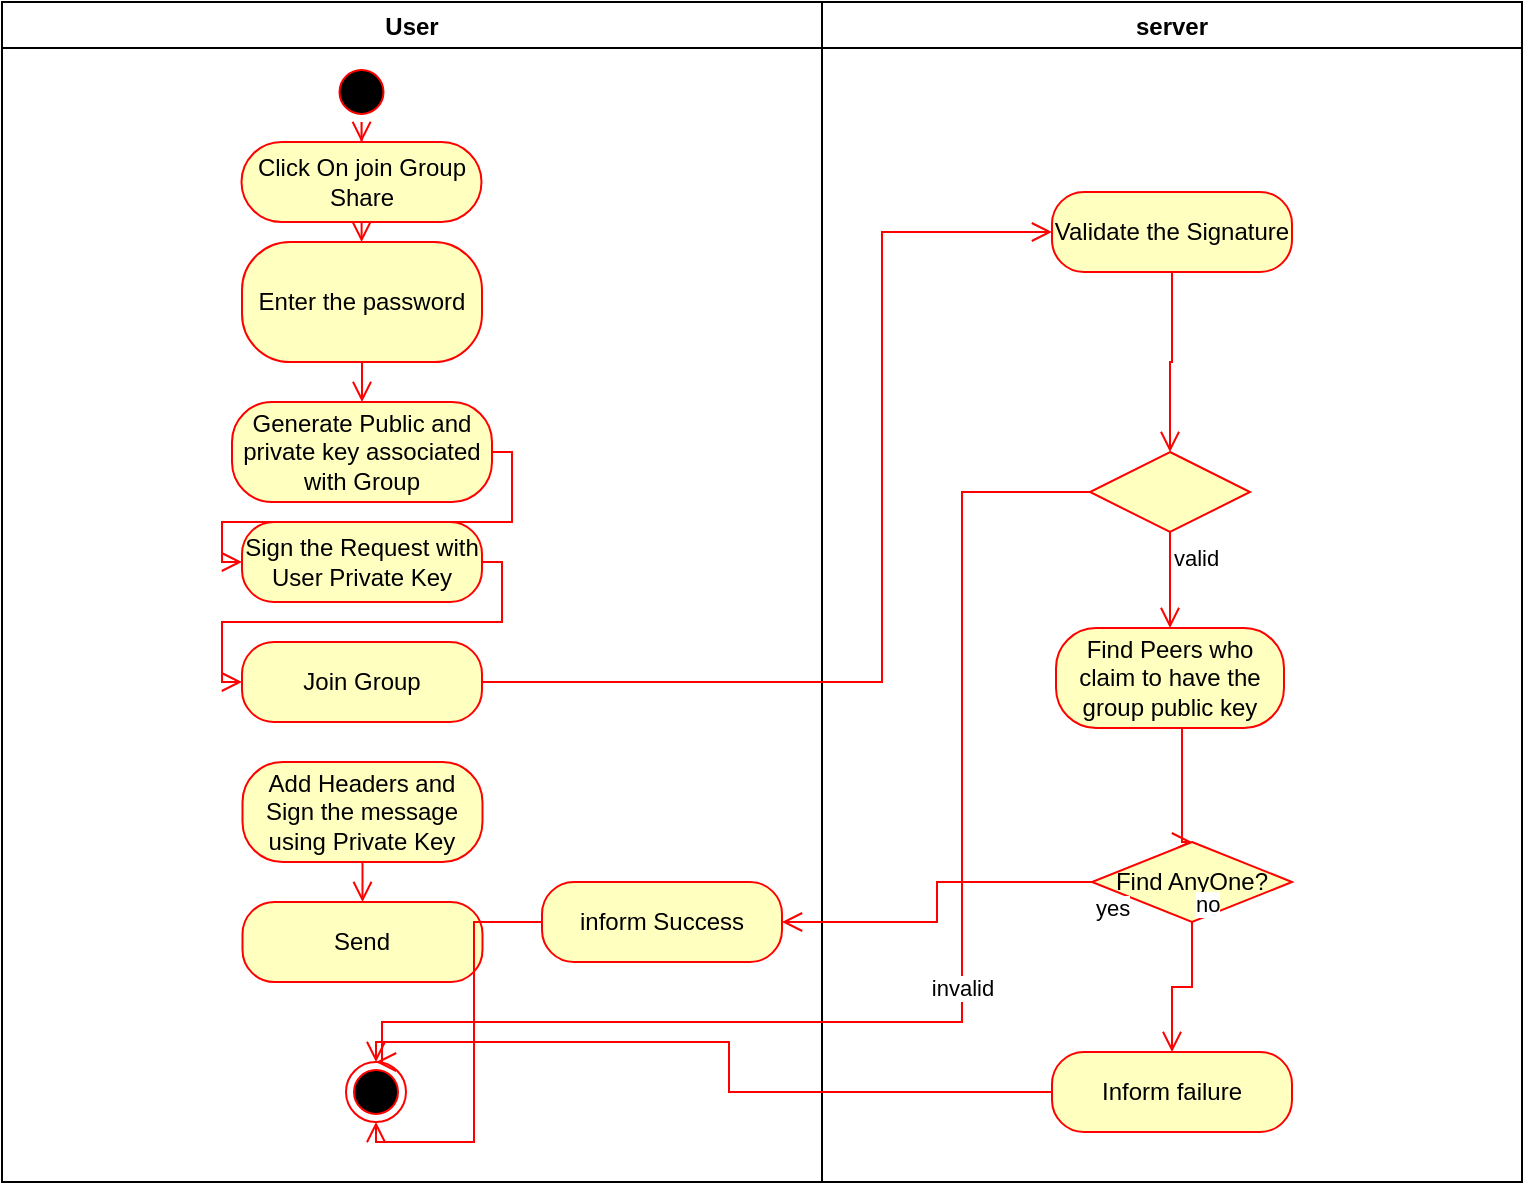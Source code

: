 <mxfile version="26.0.7">
  <diagram name="Page-1" id="2O54he_iV0tcfqrj9Db2">
    <mxGraphModel dx="1590" dy="922" grid="1" gridSize="10" guides="1" tooltips="1" connect="1" arrows="1" fold="1" page="1" pageScale="1" pageWidth="850" pageHeight="1100" math="0" shadow="0">
      <root>
        <mxCell id="0" />
        <mxCell id="1" parent="0" />
        <mxCell id="TpiMZ8z6lbcMxNbBs4mE-25" value="User" style="swimlane;" parent="1" vertex="1">
          <mxGeometry x="190" y="40" width="410" height="590" as="geometry" />
        </mxCell>
        <mxCell id="TpiMZ8z6lbcMxNbBs4mE-26" value="" style="ellipse;html=1;shape=startState;fillColor=#000000;strokeColor=#ff0000;" parent="TpiMZ8z6lbcMxNbBs4mE-25" vertex="1">
          <mxGeometry x="164.75" y="30" width="30" height="30" as="geometry" />
        </mxCell>
        <mxCell id="TpiMZ8z6lbcMxNbBs4mE-27" value="" style="edgeStyle=orthogonalEdgeStyle;html=1;verticalAlign=bottom;endArrow=open;endSize=8;strokeColor=#ff0000;rounded=0;entryX=0.5;entryY=0;entryDx=0;entryDy=0;" parent="TpiMZ8z6lbcMxNbBs4mE-25" source="TpiMZ8z6lbcMxNbBs4mE-26" target="TpiMZ8z6lbcMxNbBs4mE-28" edge="1">
          <mxGeometry relative="1" as="geometry">
            <mxPoint x="179.75" y="130" as="targetPoint" />
          </mxGeometry>
        </mxCell>
        <mxCell id="TpiMZ8z6lbcMxNbBs4mE-28" value="Click On join Group Share" style="rounded=1;whiteSpace=wrap;html=1;arcSize=50;fontColor=#000000;fillColor=#ffffc0;strokeColor=#ff0000;" parent="TpiMZ8z6lbcMxNbBs4mE-25" vertex="1">
          <mxGeometry x="119.75" y="70" width="120" height="40" as="geometry" />
        </mxCell>
        <mxCell id="TpiMZ8z6lbcMxNbBs4mE-29" value="" style="edgeStyle=orthogonalEdgeStyle;html=1;verticalAlign=bottom;endArrow=open;endSize=8;strokeColor=#ff0000;rounded=0;entryX=0.5;entryY=0;entryDx=0;entryDy=0;" parent="TpiMZ8z6lbcMxNbBs4mE-25" source="TpiMZ8z6lbcMxNbBs4mE-28" target="TpiMZ8z6lbcMxNbBs4mE-30" edge="1">
          <mxGeometry relative="1" as="geometry">
            <mxPoint x="179.75" y="260" as="targetPoint" />
            <Array as="points" />
          </mxGeometry>
        </mxCell>
        <mxCell id="TpiMZ8z6lbcMxNbBs4mE-30" value="Enter the password " style="rounded=1;whiteSpace=wrap;html=1;arcSize=40;fontColor=#000000;fillColor=#ffffc0;strokeColor=#ff0000;" parent="TpiMZ8z6lbcMxNbBs4mE-25" vertex="1">
          <mxGeometry x="120" y="120" width="120" height="60" as="geometry" />
        </mxCell>
        <mxCell id="TpiMZ8z6lbcMxNbBs4mE-31" value="" style="edgeStyle=orthogonalEdgeStyle;html=1;verticalAlign=bottom;endArrow=open;endSize=8;strokeColor=#ff0000;rounded=0;entryX=0.5;entryY=0;entryDx=0;entryDy=0;" parent="TpiMZ8z6lbcMxNbBs4mE-25" source="TpiMZ8z6lbcMxNbBs4mE-30" target="TpiMZ8z6lbcMxNbBs4mE-34" edge="1">
          <mxGeometry relative="1" as="geometry">
            <mxPoint x="180" y="260" as="targetPoint" />
            <Array as="points" />
          </mxGeometry>
        </mxCell>
        <mxCell id="DbU4vVNVeQuLeiw8wJ58-33" style="edgeStyle=orthogonalEdgeStyle;html=1;verticalAlign=bottom;endArrow=open;endSize=8;strokeColor=#ff0000;rounded=0;entryX=0;entryY=0.5;entryDx=0;entryDy=0;exitX=1;exitY=0.5;exitDx=0;exitDy=0;" edge="1" parent="TpiMZ8z6lbcMxNbBs4mE-25" source="TpiMZ8z6lbcMxNbBs4mE-34" target="DbU4vVNVeQuLeiw8wJ58-32">
          <mxGeometry relative="1" as="geometry" />
        </mxCell>
        <mxCell id="TpiMZ8z6lbcMxNbBs4mE-34" value="Generate Public and private key associated with Group" style="rounded=1;whiteSpace=wrap;html=1;arcSize=40;fontColor=#000000;fillColor=#ffffc0;strokeColor=#ff0000;" parent="TpiMZ8z6lbcMxNbBs4mE-25" vertex="1">
          <mxGeometry x="115" y="200" width="130" height="50" as="geometry" />
        </mxCell>
        <mxCell id="DbU4vVNVeQuLeiw8wJ58-39" style="edgeStyle=orthogonalEdgeStyle;html=1;verticalAlign=bottom;endArrow=open;endSize=8;strokeColor=#ff0000;rounded=0;entryX=0;entryY=0.5;entryDx=0;entryDy=0;exitX=1;exitY=0.5;exitDx=0;exitDy=0;" edge="1" parent="TpiMZ8z6lbcMxNbBs4mE-25" source="DbU4vVNVeQuLeiw8wJ58-32" target="DbU4vVNVeQuLeiw8wJ58-35">
          <mxGeometry relative="1" as="geometry" />
        </mxCell>
        <mxCell id="DbU4vVNVeQuLeiw8wJ58-32" value="Sign the Request with User Private Key" style="rounded=1;whiteSpace=wrap;html=1;arcSize=40;fontColor=#000000;fillColor=#ffffc0;strokeColor=#ff0000;" vertex="1" parent="TpiMZ8z6lbcMxNbBs4mE-25">
          <mxGeometry x="120" y="260" width="120" height="40" as="geometry" />
        </mxCell>
        <mxCell id="DbU4vVNVeQuLeiw8wJ58-34" value="Add Headers and Sign the message using Private Key" style="rounded=1;whiteSpace=wrap;html=1;arcSize=40;fontColor=#000000;fillColor=#ffffc0;strokeColor=#ff0000;" vertex="1" parent="TpiMZ8z6lbcMxNbBs4mE-25">
          <mxGeometry x="120.25" y="380" width="120" height="50" as="geometry" />
        </mxCell>
        <mxCell id="DbU4vVNVeQuLeiw8wJ58-35" value="Join Group" style="rounded=1;whiteSpace=wrap;html=1;arcSize=40;fontColor=#000000;fillColor=#ffffc0;strokeColor=#ff0000;" vertex="1" parent="TpiMZ8z6lbcMxNbBs4mE-25">
          <mxGeometry x="120" y="320" width="120" height="40" as="geometry" />
        </mxCell>
        <mxCell id="DbU4vVNVeQuLeiw8wJ58-37" value="Send" style="rounded=1;whiteSpace=wrap;html=1;arcSize=40;fontColor=#000000;fillColor=#ffffc0;strokeColor=#ff0000;" vertex="1" parent="TpiMZ8z6lbcMxNbBs4mE-25">
          <mxGeometry x="120.25" y="450" width="120" height="40" as="geometry" />
        </mxCell>
        <mxCell id="DbU4vVNVeQuLeiw8wJ58-38" value="" style="edgeStyle=orthogonalEdgeStyle;html=1;verticalAlign=bottom;endArrow=open;endSize=8;strokeColor=#ff0000;rounded=0;exitX=0.5;exitY=1;exitDx=0;exitDy=0;entryX=0.5;entryY=0;entryDx=0;entryDy=0;" edge="1" parent="TpiMZ8z6lbcMxNbBs4mE-25" source="DbU4vVNVeQuLeiw8wJ58-34" target="DbU4vVNVeQuLeiw8wJ58-37">
          <mxGeometry relative="1" as="geometry">
            <mxPoint x="180.25" y="630" as="targetPoint" />
            <mxPoint x="240.25" y="500" as="sourcePoint" />
          </mxGeometry>
        </mxCell>
        <mxCell id="DbU4vVNVeQuLeiw8wJ58-47" value="" style="ellipse;html=1;shape=endState;fillColor=#000000;strokeColor=#ff0000;" vertex="1" parent="TpiMZ8z6lbcMxNbBs4mE-25">
          <mxGeometry x="172" y="530" width="30" height="30" as="geometry" />
        </mxCell>
        <mxCell id="DbU4vVNVeQuLeiw8wJ58-63" value="inform Success" style="rounded=1;whiteSpace=wrap;html=1;arcSize=40;fontColor=#000000;fillColor=#ffffc0;strokeColor=#ff0000;" vertex="1" parent="TpiMZ8z6lbcMxNbBs4mE-25">
          <mxGeometry x="270" y="440" width="120" height="40" as="geometry" />
        </mxCell>
        <mxCell id="DbU4vVNVeQuLeiw8wJ58-64" value="" style="edgeStyle=orthogonalEdgeStyle;html=1;verticalAlign=bottom;endArrow=open;endSize=8;strokeColor=#ff0000;rounded=0;entryX=0.5;entryY=1;entryDx=0;entryDy=0;" edge="1" source="DbU4vVNVeQuLeiw8wJ58-63" parent="TpiMZ8z6lbcMxNbBs4mE-25" target="DbU4vVNVeQuLeiw8wJ58-47">
          <mxGeometry relative="1" as="geometry">
            <mxPoint x="350" y="550" as="targetPoint" />
          </mxGeometry>
        </mxCell>
        <mxCell id="TpiMZ8z6lbcMxNbBs4mE-38" value="server" style="swimlane;" parent="1" vertex="1">
          <mxGeometry x="600" y="40" width="350" height="590" as="geometry" />
        </mxCell>
        <mxCell id="DbU4vVNVeQuLeiw8wJ58-40" value="Validate the Signature" style="rounded=1;whiteSpace=wrap;html=1;arcSize=40;fontColor=#000000;fillColor=#ffffc0;strokeColor=#ff0000;" vertex="1" parent="TpiMZ8z6lbcMxNbBs4mE-38">
          <mxGeometry x="115" y="95" width="120" height="40" as="geometry" />
        </mxCell>
        <mxCell id="DbU4vVNVeQuLeiw8wJ58-41" value="" style="edgeStyle=orthogonalEdgeStyle;html=1;verticalAlign=bottom;endArrow=open;endSize=8;strokeColor=#ff0000;rounded=0;entryX=0.5;entryY=0;entryDx=0;entryDy=0;" edge="1" parent="TpiMZ8z6lbcMxNbBs4mE-38" source="DbU4vVNVeQuLeiw8wJ58-40" target="DbU4vVNVeQuLeiw8wJ58-44">
          <mxGeometry relative="1" as="geometry">
            <mxPoint x="175" y="215" as="targetPoint" />
          </mxGeometry>
        </mxCell>
        <mxCell id="DbU4vVNVeQuLeiw8wJ58-42" value="Find Peers who claim to have the group public key" style="rounded=1;whiteSpace=wrap;html=1;arcSize=40;fontColor=#000000;fillColor=#ffffc0;strokeColor=#ff0000;" vertex="1" parent="TpiMZ8z6lbcMxNbBs4mE-38">
          <mxGeometry x="117" y="313" width="114" height="50" as="geometry" />
        </mxCell>
        <mxCell id="DbU4vVNVeQuLeiw8wJ58-43" value="Inform failure" style="rounded=1;whiteSpace=wrap;html=1;arcSize=40;fontColor=#000000;fillColor=#ffffc0;strokeColor=#ff0000;" vertex="1" parent="TpiMZ8z6lbcMxNbBs4mE-38">
          <mxGeometry x="115" y="525" width="120" height="40" as="geometry" />
        </mxCell>
        <mxCell id="DbU4vVNVeQuLeiw8wJ58-44" value="" style="rhombus;whiteSpace=wrap;html=1;fontColor=#000000;fillColor=#ffffc0;strokeColor=#ff0000;" vertex="1" parent="TpiMZ8z6lbcMxNbBs4mE-38">
          <mxGeometry x="134" y="225" width="80" height="40" as="geometry" />
        </mxCell>
        <mxCell id="DbU4vVNVeQuLeiw8wJ58-45" value="&lt;div&gt;valid&lt;/div&gt;" style="edgeStyle=orthogonalEdgeStyle;html=1;align=left;verticalAlign=top;endArrow=open;endSize=8;strokeColor=#ff0000;rounded=0;entryX=0.5;entryY=0;entryDx=0;entryDy=0;" edge="1" parent="TpiMZ8z6lbcMxNbBs4mE-38" source="DbU4vVNVeQuLeiw8wJ58-44" target="DbU4vVNVeQuLeiw8wJ58-42">
          <mxGeometry x="-1" relative="1" as="geometry">
            <mxPoint x="174" y="325" as="targetPoint" />
          </mxGeometry>
        </mxCell>
        <mxCell id="DbU4vVNVeQuLeiw8wJ58-58" value="" style="edgeStyle=orthogonalEdgeStyle;html=1;verticalAlign=bottom;endArrow=open;endSize=8;strokeColor=#ff0000;rounded=0;entryX=0.5;entryY=0;entryDx=0;entryDy=0;exitX=0.5;exitY=1;exitDx=0;exitDy=0;" edge="1" parent="TpiMZ8z6lbcMxNbBs4mE-38" target="DbU4vVNVeQuLeiw8wJ58-59">
          <mxGeometry relative="1" as="geometry">
            <mxPoint x="235" y="410" as="targetPoint" />
            <mxPoint x="178.0" y="363" as="sourcePoint" />
            <Array as="points">
              <mxPoint x="180" y="363" />
              <mxPoint x="180" y="420" />
            </Array>
          </mxGeometry>
        </mxCell>
        <mxCell id="DbU4vVNVeQuLeiw8wJ58-59" value="Find AnyOne?" style="rhombus;whiteSpace=wrap;html=1;fontColor=#000000;fillColor=#ffffc0;strokeColor=#ff0000;" vertex="1" parent="TpiMZ8z6lbcMxNbBs4mE-38">
          <mxGeometry x="135" y="420" width="100" height="40" as="geometry" />
        </mxCell>
        <mxCell id="DbU4vVNVeQuLeiw8wJ58-60" value="no" style="edgeStyle=orthogonalEdgeStyle;html=1;align=left;verticalAlign=bottom;endArrow=open;endSize=8;strokeColor=#ff0000;rounded=0;exitX=0.5;exitY=1;exitDx=0;exitDy=0;" edge="1" source="DbU4vVNVeQuLeiw8wJ58-59" parent="TpiMZ8z6lbcMxNbBs4mE-38" target="DbU4vVNVeQuLeiw8wJ58-43">
          <mxGeometry x="-1" relative="1" as="geometry">
            <mxPoint x="480" y="430" as="targetPoint" />
            <mxPoint as="offset" />
          </mxGeometry>
        </mxCell>
        <mxCell id="DbU4vVNVeQuLeiw8wJ58-48" style="edgeStyle=orthogonalEdgeStyle;html=1;verticalAlign=bottom;endArrow=open;endSize=8;strokeColor=#ff0000;rounded=0;entryX=0.5;entryY=0;entryDx=0;entryDy=0;exitX=0;exitY=0.5;exitDx=0;exitDy=0;" edge="1" parent="1" source="DbU4vVNVeQuLeiw8wJ58-43" target="DbU4vVNVeQuLeiw8wJ58-47">
          <mxGeometry relative="1" as="geometry" />
        </mxCell>
        <mxCell id="DbU4vVNVeQuLeiw8wJ58-49" value="invalid" style="edgeStyle=orthogonalEdgeStyle;html=1;verticalAlign=bottom;endArrow=open;endSize=8;strokeColor=#ff0000;rounded=0;entryX=0.5;entryY=0;entryDx=0;entryDy=0;exitX=0;exitY=0.5;exitDx=0;exitDy=0;" edge="1" parent="1" source="DbU4vVNVeQuLeiw8wJ58-44" target="DbU4vVNVeQuLeiw8wJ58-47">
          <mxGeometry relative="1" as="geometry">
            <mxPoint x="690" y="300" as="sourcePoint" />
            <Array as="points">
              <mxPoint x="670" y="285" />
              <mxPoint x="670" y="550" />
              <mxPoint x="380" y="550" />
              <mxPoint x="380" y="570" />
            </Array>
          </mxGeometry>
        </mxCell>
        <mxCell id="DbU4vVNVeQuLeiw8wJ58-36" value="" style="edgeStyle=orthogonalEdgeStyle;html=1;verticalAlign=bottom;endArrow=open;endSize=8;strokeColor=#ff0000;rounded=0;entryX=0;entryY=0.5;entryDx=0;entryDy=0;" edge="1" parent="1" source="DbU4vVNVeQuLeiw8wJ58-35" target="DbU4vVNVeQuLeiw8wJ58-40">
          <mxGeometry relative="1" as="geometry">
            <mxPoint x="170.25" y="460" as="targetPoint" />
            <Array as="points">
              <mxPoint x="630" y="380" />
              <mxPoint x="630" y="155" />
            </Array>
          </mxGeometry>
        </mxCell>
        <mxCell id="DbU4vVNVeQuLeiw8wJ58-61" value="yes" style="edgeStyle=orthogonalEdgeStyle;html=1;align=left;verticalAlign=top;endArrow=open;endSize=8;strokeColor=#ff0000;rounded=0;exitX=0;exitY=0.5;exitDx=0;exitDy=0;" edge="1" source="DbU4vVNVeQuLeiw8wJ58-59" parent="1" target="DbU4vVNVeQuLeiw8wJ58-63">
          <mxGeometry x="-1" relative="1" as="geometry">
            <mxPoint x="1010" y="470" as="targetPoint" />
            <mxPoint x="1080" y="400" as="sourcePoint" />
          </mxGeometry>
        </mxCell>
      </root>
    </mxGraphModel>
  </diagram>
</mxfile>
